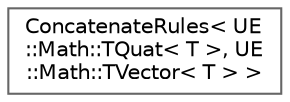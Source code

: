 digraph "Graphical Class Hierarchy"
{
 // INTERACTIVE_SVG=YES
 // LATEX_PDF_SIZE
  bgcolor="transparent";
  edge [fontname=Helvetica,fontsize=10,labelfontname=Helvetica,labelfontsize=10];
  node [fontname=Helvetica,fontsize=10,shape=box,height=0.2,width=0.4];
  rankdir="LR";
  Node0 [id="Node000000",label="ConcatenateRules\< UE\l::Math::TQuat\< T \>, UE\l::Math::TVector\< T \> \>",height=0.2,width=0.4,color="grey40", fillcolor="white", style="filled",URL="$da/d11/structConcatenateRules_3_01UE_1_1Math_1_1TQuat_3_01T_01_4_00_01UE_1_1Math_1_1TVector_3_01T_01_4_01_4.html",tooltip=" "];
}
